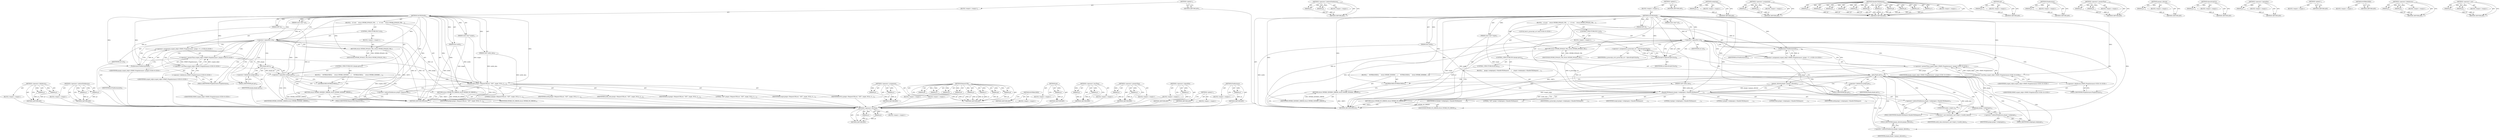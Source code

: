 digraph "FindInstance" {
vulnerable_118 [label=<(METHOD,&lt;operator&gt;.lessThan)>];
vulnerable_119 [label=<(PARAM,p1)>];
vulnerable_120 [label=<(PARAM,p2)>];
vulnerable_121 [label=<(BLOCK,&lt;empty&gt;,&lt;empty&gt;)>];
vulnerable_122 [label=<(METHOD_RETURN,ANY)>];
vulnerable_150 [label=<(METHOD,&lt;operator&gt;.indirectFieldAccess)>];
vulnerable_151 [label=<(PARAM,p1)>];
vulnerable_152 [label=<(PARAM,p2)>];
vulnerable_153 [label=<(BLOCK,&lt;empty&gt;,&lt;empty&gt;)>];
vulnerable_154 [label=<(METHOD_RETURN,ANY)>];
vulnerable_6 [label=<(METHOD,&lt;global&gt;)<SUB>1</SUB>>];
vulnerable_7 [label=<(BLOCK,&lt;empty&gt;,&lt;empty&gt;)<SUB>1</SUB>>];
vulnerable_8 [label=<(METHOD,GetURLNotify)<SUB>1</SUB>>];
vulnerable_9 [label=<(PARAM,NPP id)<SUB>1</SUB>>];
vulnerable_10 [label=<(PARAM,const char* url)<SUB>2</SUB>>];
vulnerable_11 [label=<(PARAM,const char* target)<SUB>3</SUB>>];
vulnerable_12 [label=<(PARAM,bool notify)<SUB>4</SUB>>];
vulnerable_13 [label=<(PARAM,void* notify_data)<SUB>5</SUB>>];
vulnerable_14 [label=<(BLOCK,{
   if (!url)
     return NPERR_INVALID_URL;
 ...,{
   if (!url)
     return NPERR_INVALID_URL;
 ...)<SUB>5</SUB>>];
vulnerable_15 [label=<(CONTROL_STRUCTURE,IF,if (!url))<SUB>6</SUB>>];
vulnerable_16 [label=<(&lt;operator&gt;.logicalNot,!url)<SUB>6</SUB>>];
vulnerable_17 [label=<(IDENTIFIER,url,!url)<SUB>6</SUB>>];
vulnerable_18 [label=<(BLOCK,&lt;empty&gt;,&lt;empty&gt;)<SUB>7</SUB>>];
vulnerable_19 [label=<(RETURN,return NPERR_INVALID_URL;,return NPERR_INVALID_URL;)<SUB>7</SUB>>];
vulnerable_20 [label=<(IDENTIFIER,NPERR_INVALID_URL,return NPERR_INVALID_URL;)<SUB>7</SUB>>];
vulnerable_21 [label="<(LOCAL,bool is_javascript_url: bool)<SUB>9</SUB>>"];
vulnerable_22 [label=<(&lt;operator&gt;.assignment,is_javascript_url = IsJavaScriptUrl(url))<SUB>9</SUB>>];
vulnerable_23 [label=<(IDENTIFIER,is_javascript_url,is_javascript_url = IsJavaScriptUrl(url))<SUB>9</SUB>>];
vulnerable_24 [label=<(IsJavaScriptUrl,IsJavaScriptUrl(url))<SUB>9</SUB>>];
vulnerable_25 [label=<(IDENTIFIER,url,IsJavaScriptUrl(url))<SUB>9</SUB>>];
vulnerable_26 [label="<(&lt;operator&gt;.assignment,scoped_refptr&lt;NPAPI::PluginInstance&gt; plugin = F...)<SUB>10</SUB>>"];
vulnerable_27 [label="<(&lt;operator&gt;.greaterThan,scoped_refptr&lt;NPAPI::PluginInstance&gt; plugin)<SUB>10</SUB>>"];
vulnerable_28 [label="<(&lt;operator&gt;.lessThan,scoped_refptr&lt;NPAPI::PluginInstance)<SUB>10</SUB>>"];
vulnerable_29 [label="<(IDENTIFIER,scoped_refptr,scoped_refptr&lt;NPAPI::PluginInstance)<SUB>10</SUB>>"];
vulnerable_30 [label="<(&lt;operator&gt;.fieldAccess,NPAPI::PluginInstance)<SUB>10</SUB>>"];
vulnerable_31 [label="<(IDENTIFIER,NPAPI,scoped_refptr&lt;NPAPI::PluginInstance)<SUB>10</SUB>>"];
vulnerable_32 [label=<(FIELD_IDENTIFIER,PluginInstance,PluginInstance)<SUB>10</SUB>>];
vulnerable_33 [label="<(IDENTIFIER,plugin,scoped_refptr&lt;NPAPI::PluginInstance&gt; plugin)<SUB>10</SUB>>"];
vulnerable_34 [label=<(FindInstance,FindInstance(id))<SUB>10</SUB>>];
vulnerable_35 [label=<(IDENTIFIER,id,FindInstance(id))<SUB>10</SUB>>];
vulnerable_36 [label=<(CONTROL_STRUCTURE,IF,if (plugin.get()))<SUB>11</SUB>>];
vulnerable_37 [label=<(get,plugin.get())<SUB>11</SUB>>];
vulnerable_38 [label=<(&lt;operator&gt;.fieldAccess,plugin.get)<SUB>11</SUB>>];
vulnerable_39 [label=<(IDENTIFIER,plugin,plugin.get())<SUB>11</SUB>>];
vulnerable_40 [label=<(FIELD_IDENTIFIER,get,get)<SUB>11</SUB>>];
vulnerable_41 [label=<(BLOCK,{
    plugin-&gt;webplugin()-&gt;HandleURLRequest(
  ...,{
    plugin-&gt;webplugin()-&gt;HandleURLRequest(
  ...)<SUB>11</SUB>>];
vulnerable_42 [label=<(HandleURLRequest,plugin-&gt;webplugin()-&gt;HandleURLRequest(
        ...)<SUB>12</SUB>>];
vulnerable_43 [label=<(&lt;operator&gt;.indirectFieldAccess,plugin-&gt;webplugin()-&gt;HandleURLRequest)<SUB>12</SUB>>];
vulnerable_44 [label=<(webplugin,plugin-&gt;webplugin())<SUB>12</SUB>>];
vulnerable_45 [label=<(&lt;operator&gt;.indirectFieldAccess,plugin-&gt;webplugin)<SUB>12</SUB>>];
vulnerable_46 [label=<(IDENTIFIER,plugin,plugin-&gt;webplugin())<SUB>12</SUB>>];
vulnerable_47 [label=<(FIELD_IDENTIFIER,webplugin,webplugin)<SUB>12</SUB>>];
vulnerable_48 [label=<(FIELD_IDENTIFIER,HandleURLRequest,HandleURLRequest)<SUB>12</SUB>>];
vulnerable_49 [label=<(LITERAL,&quot;GET&quot;,plugin-&gt;webplugin()-&gt;HandleURLRequest(
        ...)<SUB>13</SUB>>];
vulnerable_50 [label=<(IDENTIFIER,is_javascript_url,plugin-&gt;webplugin()-&gt;HandleURLRequest(
        ...)<SUB>13</SUB>>];
vulnerable_51 [label=<(IDENTIFIER,target,plugin-&gt;webplugin()-&gt;HandleURLRequest(
        ...)<SUB>13</SUB>>];
vulnerable_52 [label=<(LITERAL,0,plugin-&gt;webplugin()-&gt;HandleURLRequest(
        ...)<SUB>13</SUB>>];
vulnerable_53 [label=<(LITERAL,0,plugin-&gt;webplugin()-&gt;HandleURLRequest(
        ...)<SUB>13</SUB>>];
vulnerable_54 [label=<(LITERAL,false,plugin-&gt;webplugin()-&gt;HandleURLRequest(
        ...)<SUB>13</SUB>>];
vulnerable_55 [label=<(IDENTIFIER,notify,plugin-&gt;webplugin()-&gt;HandleURLRequest(
        ...)<SUB>14</SUB>>];
vulnerable_56 [label=<(IDENTIFIER,url,plugin-&gt;webplugin()-&gt;HandleURLRequest(
        ...)<SUB>14</SUB>>];
vulnerable_57 [label=<(&lt;operator&gt;.cast,reinterpret_cast&lt;intptr_t&gt;(notify_data))<SUB>14</SUB>>];
vulnerable_58 [label=<(UNKNOWN,intptr_t,intptr_t)<SUB>14</SUB>>];
vulnerable_59 [label=<(IDENTIFIER,notify_data,reinterpret_cast&lt;intptr_t&gt;(notify_data))<SUB>14</SUB>>];
vulnerable_60 [label=<(popups_allowed,plugin-&gt;popups_allowed())<SUB>15</SUB>>];
vulnerable_61 [label=<(&lt;operator&gt;.indirectFieldAccess,plugin-&gt;popups_allowed)<SUB>15</SUB>>];
vulnerable_62 [label=<(IDENTIFIER,plugin,plugin-&gt;popups_allowed())<SUB>15</SUB>>];
vulnerable_63 [label=<(FIELD_IDENTIFIER,popups_allowed,popups_allowed)<SUB>15</SUB>>];
vulnerable_64 [label=<(CONTROL_STRUCTURE,ELSE,else)<SUB>16</SUB>>];
vulnerable_65 [label=<(BLOCK,{
     NOTREACHED();
     return NPERR_GENERIC_...,{
     NOTREACHED();
     return NPERR_GENERIC_...)<SUB>16</SUB>>];
vulnerable_66 [label=<(NOTREACHED,NOTREACHED())<SUB>17</SUB>>];
vulnerable_67 [label=<(RETURN,return NPERR_GENERIC_ERROR;,return NPERR_GENERIC_ERROR;)<SUB>18</SUB>>];
vulnerable_68 [label=<(IDENTIFIER,NPERR_GENERIC_ERROR,return NPERR_GENERIC_ERROR;)<SUB>18</SUB>>];
vulnerable_69 [label=<(RETURN,return NPERR_NO_ERROR;,return NPERR_NO_ERROR;)<SUB>20</SUB>>];
vulnerable_70 [label=<(IDENTIFIER,NPERR_NO_ERROR,return NPERR_NO_ERROR;)<SUB>20</SUB>>];
vulnerable_71 [label=<(METHOD_RETURN,NPError)<SUB>1</SUB>>];
vulnerable_73 [label=<(METHOD_RETURN,ANY)<SUB>1</SUB>>];
vulnerable_155 [label=<(METHOD,webplugin)>];
vulnerable_156 [label=<(PARAM,p1)>];
vulnerable_157 [label=<(BLOCK,&lt;empty&gt;,&lt;empty&gt;)>];
vulnerable_158 [label=<(METHOD_RETURN,ANY)>];
vulnerable_104 [label=<(METHOD,&lt;operator&gt;.assignment)>];
vulnerable_105 [label=<(PARAM,p1)>];
vulnerable_106 [label=<(PARAM,p2)>];
vulnerable_107 [label=<(BLOCK,&lt;empty&gt;,&lt;empty&gt;)>];
vulnerable_108 [label=<(METHOD_RETURN,ANY)>];
vulnerable_136 [label=<(METHOD,HandleURLRequest)>];
vulnerable_137 [label=<(PARAM,p1)>];
vulnerable_138 [label=<(PARAM,p2)>];
vulnerable_139 [label=<(PARAM,p3)>];
vulnerable_140 [label=<(PARAM,p4)>];
vulnerable_141 [label=<(PARAM,p5)>];
vulnerable_142 [label=<(PARAM,p6)>];
vulnerable_143 [label=<(PARAM,p7)>];
vulnerable_144 [label=<(PARAM,p8)>];
vulnerable_145 [label=<(PARAM,p9)>];
vulnerable_146 [label=<(PARAM,p10)>];
vulnerable_147 [label=<(PARAM,p11)>];
vulnerable_148 [label=<(BLOCK,&lt;empty&gt;,&lt;empty&gt;)>];
vulnerable_149 [label=<(METHOD_RETURN,ANY)>];
vulnerable_132 [label=<(METHOD,get)>];
vulnerable_133 [label=<(PARAM,p1)>];
vulnerable_134 [label=<(BLOCK,&lt;empty&gt;,&lt;empty&gt;)>];
vulnerable_135 [label=<(METHOD_RETURN,ANY)>];
vulnerable_128 [label=<(METHOD,FindInstance)>];
vulnerable_129 [label=<(PARAM,p1)>];
vulnerable_130 [label=<(BLOCK,&lt;empty&gt;,&lt;empty&gt;)>];
vulnerable_131 [label=<(METHOD_RETURN,ANY)>];
vulnerable_113 [label=<(METHOD,&lt;operator&gt;.greaterThan)>];
vulnerable_114 [label=<(PARAM,p1)>];
vulnerable_115 [label=<(PARAM,p2)>];
vulnerable_116 [label=<(BLOCK,&lt;empty&gt;,&lt;empty&gt;)>];
vulnerable_117 [label=<(METHOD_RETURN,ANY)>];
vulnerable_164 [label=<(METHOD,popups_allowed)>];
vulnerable_165 [label=<(PARAM,p1)>];
vulnerable_166 [label=<(BLOCK,&lt;empty&gt;,&lt;empty&gt;)>];
vulnerable_167 [label=<(METHOD_RETURN,ANY)>];
vulnerable_109 [label=<(METHOD,IsJavaScriptUrl)>];
vulnerable_110 [label=<(PARAM,p1)>];
vulnerable_111 [label=<(BLOCK,&lt;empty&gt;,&lt;empty&gt;)>];
vulnerable_112 [label=<(METHOD_RETURN,ANY)>];
vulnerable_100 [label=<(METHOD,&lt;operator&gt;.logicalNot)>];
vulnerable_101 [label=<(PARAM,p1)>];
vulnerable_102 [label=<(BLOCK,&lt;empty&gt;,&lt;empty&gt;)>];
vulnerable_103 [label=<(METHOD_RETURN,ANY)>];
vulnerable_94 [label=<(METHOD,&lt;global&gt;)<SUB>1</SUB>>];
vulnerable_95 [label=<(BLOCK,&lt;empty&gt;,&lt;empty&gt;)>];
vulnerable_96 [label=<(METHOD_RETURN,ANY)>];
vulnerable_168 [label=<(METHOD,NOTREACHED)>];
vulnerable_169 [label=<(BLOCK,&lt;empty&gt;,&lt;empty&gt;)>];
vulnerable_170 [label=<(METHOD_RETURN,ANY)>];
vulnerable_123 [label=<(METHOD,&lt;operator&gt;.fieldAccess)>];
vulnerable_124 [label=<(PARAM,p1)>];
vulnerable_125 [label=<(PARAM,p2)>];
vulnerable_126 [label=<(BLOCK,&lt;empty&gt;,&lt;empty&gt;)>];
vulnerable_127 [label=<(METHOD_RETURN,ANY)>];
vulnerable_159 [label=<(METHOD,&lt;operator&gt;.cast)>];
vulnerable_160 [label=<(PARAM,p1)>];
vulnerable_161 [label=<(PARAM,p2)>];
vulnerable_162 [label=<(BLOCK,&lt;empty&gt;,&lt;empty&gt;)>];
vulnerable_163 [label=<(METHOD_RETURN,ANY)>];
fixed_102 [label=<(METHOD,&lt;operator&gt;.fieldAccess)>];
fixed_103 [label=<(PARAM,p1)>];
fixed_104 [label=<(PARAM,p2)>];
fixed_105 [label=<(BLOCK,&lt;empty&gt;,&lt;empty&gt;)>];
fixed_106 [label=<(METHOD_RETURN,ANY)>];
fixed_129 [label=<(METHOD,&lt;operator&gt;.indirectFieldAccess)>];
fixed_130 [label=<(PARAM,p1)>];
fixed_131 [label=<(PARAM,p2)>];
fixed_132 [label=<(BLOCK,&lt;empty&gt;,&lt;empty&gt;)>];
fixed_133 [label=<(METHOD_RETURN,ANY)>];
fixed_6 [label=<(METHOD,&lt;global&gt;)<SUB>1</SUB>>];
fixed_7 [label=<(BLOCK,&lt;empty&gt;,&lt;empty&gt;)<SUB>1</SUB>>];
fixed_8 [label=<(METHOD,GetURLNotify)<SUB>1</SUB>>];
fixed_9 [label=<(PARAM,NPP id)<SUB>1</SUB>>];
fixed_10 [label=<(PARAM,const char* url)<SUB>2</SUB>>];
fixed_11 [label=<(PARAM,const char* target)<SUB>3</SUB>>];
fixed_12 [label=<(PARAM,bool notify)<SUB>4</SUB>>];
fixed_13 [label=<(PARAM,void* notify_data)<SUB>5</SUB>>];
fixed_14 [label=<(BLOCK,{
   if (!url)
     return NPERR_INVALID_URL;
 ...,{
   if (!url)
     return NPERR_INVALID_URL;
 ...)<SUB>5</SUB>>];
fixed_15 [label=<(CONTROL_STRUCTURE,IF,if (!url))<SUB>6</SUB>>];
fixed_16 [label=<(&lt;operator&gt;.logicalNot,!url)<SUB>6</SUB>>];
fixed_17 [label=<(IDENTIFIER,url,!url)<SUB>6</SUB>>];
fixed_18 [label=<(BLOCK,&lt;empty&gt;,&lt;empty&gt;)<SUB>7</SUB>>];
fixed_19 [label=<(RETURN,return NPERR_INVALID_URL;,return NPERR_INVALID_URL;)<SUB>7</SUB>>];
fixed_20 [label=<(IDENTIFIER,NPERR_INVALID_URL,return NPERR_INVALID_URL;)<SUB>7</SUB>>];
fixed_21 [label="<(&lt;operator&gt;.assignment,scoped_refptr&lt;NPAPI::PluginInstance&gt; plugin = F...)<SUB>9</SUB>>"];
fixed_22 [label="<(&lt;operator&gt;.greaterThan,scoped_refptr&lt;NPAPI::PluginInstance&gt; plugin)<SUB>9</SUB>>"];
fixed_23 [label="<(&lt;operator&gt;.lessThan,scoped_refptr&lt;NPAPI::PluginInstance)<SUB>9</SUB>>"];
fixed_24 [label="<(IDENTIFIER,scoped_refptr,scoped_refptr&lt;NPAPI::PluginInstance)<SUB>9</SUB>>"];
fixed_25 [label="<(&lt;operator&gt;.fieldAccess,NPAPI::PluginInstance)<SUB>9</SUB>>"];
fixed_26 [label="<(IDENTIFIER,NPAPI,scoped_refptr&lt;NPAPI::PluginInstance)<SUB>9</SUB>>"];
fixed_27 [label=<(FIELD_IDENTIFIER,PluginInstance,PluginInstance)<SUB>9</SUB>>];
fixed_28 [label="<(IDENTIFIER,plugin,scoped_refptr&lt;NPAPI::PluginInstance&gt; plugin)<SUB>9</SUB>>"];
fixed_29 [label=<(FindInstance,FindInstance(id))<SUB>9</SUB>>];
fixed_30 [label=<(IDENTIFIER,id,FindInstance(id))<SUB>9</SUB>>];
fixed_31 [label=<(CONTROL_STRUCTURE,IF,if (!plugin.get()))<SUB>10</SUB>>];
fixed_32 [label=<(&lt;operator&gt;.logicalNot,!plugin.get())<SUB>10</SUB>>];
fixed_33 [label=<(get,plugin.get())<SUB>10</SUB>>];
fixed_34 [label=<(&lt;operator&gt;.fieldAccess,plugin.get)<SUB>10</SUB>>];
fixed_35 [label=<(IDENTIFIER,plugin,plugin.get())<SUB>10</SUB>>];
fixed_36 [label=<(FIELD_IDENTIFIER,get,get)<SUB>10</SUB>>];
fixed_37 [label=<(BLOCK,{
     NOTREACHED();
     return NPERR_GENERIC_...,{
     NOTREACHED();
     return NPERR_GENERIC_...)<SUB>10</SUB>>];
fixed_38 [label=<(NOTREACHED,NOTREACHED())<SUB>11</SUB>>];
fixed_39 [label=<(RETURN,return NPERR_GENERIC_ERROR;,return NPERR_GENERIC_ERROR;)<SUB>12</SUB>>];
fixed_40 [label=<(IDENTIFIER,NPERR_GENERIC_ERROR,return NPERR_GENERIC_ERROR;)<SUB>12</SUB>>];
fixed_41 [label=<(RequestURL,plugin-&gt;RequestURL(url, &quot;GET&quot;, target, NULL, 0,...)<SUB>15</SUB>>];
fixed_42 [label=<(&lt;operator&gt;.indirectFieldAccess,plugin-&gt;RequestURL)<SUB>15</SUB>>];
fixed_43 [label=<(IDENTIFIER,plugin,plugin-&gt;RequestURL(url, &quot;GET&quot;, target, NULL, 0,...)<SUB>15</SUB>>];
fixed_44 [label=<(FIELD_IDENTIFIER,RequestURL,RequestURL)<SUB>15</SUB>>];
fixed_45 [label=<(IDENTIFIER,url,plugin-&gt;RequestURL(url, &quot;GET&quot;, target, NULL, 0,...)<SUB>15</SUB>>];
fixed_46 [label=<(LITERAL,&quot;GET&quot;,plugin-&gt;RequestURL(url, &quot;GET&quot;, target, NULL, 0,...)<SUB>15</SUB>>];
fixed_47 [label=<(IDENTIFIER,target,plugin-&gt;RequestURL(url, &quot;GET&quot;, target, NULL, 0,...)<SUB>15</SUB>>];
fixed_48 [label=<(IDENTIFIER,NULL,plugin-&gt;RequestURL(url, &quot;GET&quot;, target, NULL, 0,...)<SUB>15</SUB>>];
fixed_49 [label=<(LITERAL,0,plugin-&gt;RequestURL(url, &quot;GET&quot;, target, NULL, 0,...)<SUB>15</SUB>>];
fixed_50 [label=<(IDENTIFIER,notify,plugin-&gt;RequestURL(url, &quot;GET&quot;, target, NULL, 0,...)<SUB>15</SUB>>];
fixed_51 [label=<(IDENTIFIER,notify_data,plugin-&gt;RequestURL(url, &quot;GET&quot;, target, NULL, 0,...)<SUB>15</SUB>>];
fixed_52 [label=<(RETURN,return NPERR_NO_ERROR;,return NPERR_NO_ERROR;)<SUB>16</SUB>>];
fixed_53 [label=<(IDENTIFIER,NPERR_NO_ERROR,return NPERR_NO_ERROR;)<SUB>16</SUB>>];
fixed_54 [label=<(METHOD_RETURN,NPError)<SUB>1</SUB>>];
fixed_56 [label=<(METHOD_RETURN,ANY)<SUB>1</SUB>>];
fixed_87 [label=<(METHOD,&lt;operator&gt;.assignment)>];
fixed_88 [label=<(PARAM,p1)>];
fixed_89 [label=<(PARAM,p2)>];
fixed_90 [label=<(BLOCK,&lt;empty&gt;,&lt;empty&gt;)>];
fixed_91 [label=<(METHOD_RETURN,ANY)>];
fixed_118 [label=<(METHOD,RequestURL)>];
fixed_119 [label=<(PARAM,p1)>];
fixed_120 [label=<(PARAM,p2)>];
fixed_121 [label=<(PARAM,p3)>];
fixed_122 [label=<(PARAM,p4)>];
fixed_123 [label=<(PARAM,p5)>];
fixed_124 [label=<(PARAM,p6)>];
fixed_125 [label=<(PARAM,p7)>];
fixed_126 [label=<(PARAM,p8)>];
fixed_127 [label=<(BLOCK,&lt;empty&gt;,&lt;empty&gt;)>];
fixed_128 [label=<(METHOD_RETURN,ANY)>];
fixed_115 [label=<(METHOD,NOTREACHED)>];
fixed_116 [label=<(BLOCK,&lt;empty&gt;,&lt;empty&gt;)>];
fixed_117 [label=<(METHOD_RETURN,ANY)>];
fixed_111 [label=<(METHOD,get)>];
fixed_112 [label=<(PARAM,p1)>];
fixed_113 [label=<(BLOCK,&lt;empty&gt;,&lt;empty&gt;)>];
fixed_114 [label=<(METHOD_RETURN,ANY)>];
fixed_97 [label=<(METHOD,&lt;operator&gt;.lessThan)>];
fixed_98 [label=<(PARAM,p1)>];
fixed_99 [label=<(PARAM,p2)>];
fixed_100 [label=<(BLOCK,&lt;empty&gt;,&lt;empty&gt;)>];
fixed_101 [label=<(METHOD_RETURN,ANY)>];
fixed_92 [label=<(METHOD,&lt;operator&gt;.greaterThan)>];
fixed_93 [label=<(PARAM,p1)>];
fixed_94 [label=<(PARAM,p2)>];
fixed_95 [label=<(BLOCK,&lt;empty&gt;,&lt;empty&gt;)>];
fixed_96 [label=<(METHOD_RETURN,ANY)>];
fixed_83 [label=<(METHOD,&lt;operator&gt;.logicalNot)>];
fixed_84 [label=<(PARAM,p1)>];
fixed_85 [label=<(BLOCK,&lt;empty&gt;,&lt;empty&gt;)>];
fixed_86 [label=<(METHOD_RETURN,ANY)>];
fixed_77 [label=<(METHOD,&lt;global&gt;)<SUB>1</SUB>>];
fixed_78 [label=<(BLOCK,&lt;empty&gt;,&lt;empty&gt;)>];
fixed_79 [label=<(METHOD_RETURN,ANY)>];
fixed_107 [label=<(METHOD,FindInstance)>];
fixed_108 [label=<(PARAM,p1)>];
fixed_109 [label=<(BLOCK,&lt;empty&gt;,&lt;empty&gt;)>];
fixed_110 [label=<(METHOD_RETURN,ANY)>];
vulnerable_118 -> vulnerable_119  [key=0, label="AST: "];
vulnerable_118 -> vulnerable_119  [key=1, label="DDG: "];
vulnerable_118 -> vulnerable_121  [key=0, label="AST: "];
vulnerable_118 -> vulnerable_120  [key=0, label="AST: "];
vulnerable_118 -> vulnerable_120  [key=1, label="DDG: "];
vulnerable_118 -> vulnerable_122  [key=0, label="AST: "];
vulnerable_118 -> vulnerable_122  [key=1, label="CFG: "];
vulnerable_119 -> vulnerable_122  [key=0, label="DDG: p1"];
vulnerable_120 -> vulnerable_122  [key=0, label="DDG: p2"];
vulnerable_150 -> vulnerable_151  [key=0, label="AST: "];
vulnerable_150 -> vulnerable_151  [key=1, label="DDG: "];
vulnerable_150 -> vulnerable_153  [key=0, label="AST: "];
vulnerable_150 -> vulnerable_152  [key=0, label="AST: "];
vulnerable_150 -> vulnerable_152  [key=1, label="DDG: "];
vulnerable_150 -> vulnerable_154  [key=0, label="AST: "];
vulnerable_150 -> vulnerable_154  [key=1, label="CFG: "];
vulnerable_151 -> vulnerable_154  [key=0, label="DDG: p1"];
vulnerable_152 -> vulnerable_154  [key=0, label="DDG: p2"];
vulnerable_6 -> vulnerable_7  [key=0, label="AST: "];
vulnerable_6 -> vulnerable_73  [key=0, label="AST: "];
vulnerable_6 -> vulnerable_73  [key=1, label="CFG: "];
vulnerable_7 -> vulnerable_8  [key=0, label="AST: "];
vulnerable_8 -> vulnerable_9  [key=0, label="AST: "];
vulnerable_8 -> vulnerable_9  [key=1, label="DDG: "];
vulnerable_8 -> vulnerable_10  [key=0, label="AST: "];
vulnerable_8 -> vulnerable_10  [key=1, label="DDG: "];
vulnerable_8 -> vulnerable_11  [key=0, label="AST: "];
vulnerable_8 -> vulnerable_11  [key=1, label="DDG: "];
vulnerable_8 -> vulnerable_12  [key=0, label="AST: "];
vulnerable_8 -> vulnerable_12  [key=1, label="DDG: "];
vulnerable_8 -> vulnerable_13  [key=0, label="AST: "];
vulnerable_8 -> vulnerable_13  [key=1, label="DDG: "];
vulnerable_8 -> vulnerable_14  [key=0, label="AST: "];
vulnerable_8 -> vulnerable_71  [key=0, label="AST: "];
vulnerable_8 -> vulnerable_16  [key=0, label="CFG: "];
vulnerable_8 -> vulnerable_16  [key=1, label="DDG: "];
vulnerable_8 -> vulnerable_69  [key=0, label="DDG: "];
vulnerable_8 -> vulnerable_70  [key=0, label="DDG: "];
vulnerable_8 -> vulnerable_19  [key=0, label="DDG: "];
vulnerable_8 -> vulnerable_24  [key=0, label="DDG: "];
vulnerable_8 -> vulnerable_27  [key=0, label="DDG: "];
vulnerable_8 -> vulnerable_34  [key=0, label="DDG: "];
vulnerable_8 -> vulnerable_20  [key=0, label="DDG: "];
vulnerable_8 -> vulnerable_28  [key=0, label="DDG: "];
vulnerable_8 -> vulnerable_42  [key=0, label="DDG: "];
vulnerable_8 -> vulnerable_66  [key=0, label="DDG: "];
vulnerable_8 -> vulnerable_67  [key=0, label="DDG: "];
vulnerable_8 -> vulnerable_57  [key=0, label="DDG: "];
vulnerable_8 -> vulnerable_68  [key=0, label="DDG: "];
vulnerable_9 -> vulnerable_71  [key=0, label="DDG: id"];
vulnerable_9 -> vulnerable_34  [key=0, label="DDG: id"];
vulnerable_10 -> vulnerable_16  [key=0, label="DDG: url"];
vulnerable_11 -> vulnerable_71  [key=0, label="DDG: target"];
vulnerable_11 -> vulnerable_42  [key=0, label="DDG: target"];
vulnerable_12 -> vulnerable_71  [key=0, label="DDG: notify"];
vulnerable_12 -> vulnerable_42  [key=0, label="DDG: notify"];
vulnerable_13 -> vulnerable_71  [key=0, label="DDG: notify_data"];
vulnerable_13 -> vulnerable_42  [key=0, label="DDG: notify_data"];
vulnerable_13 -> vulnerable_57  [key=0, label="DDG: notify_data"];
vulnerable_14 -> vulnerable_15  [key=0, label="AST: "];
vulnerable_14 -> vulnerable_21  [key=0, label="AST: "];
vulnerable_14 -> vulnerable_22  [key=0, label="AST: "];
vulnerable_14 -> vulnerable_26  [key=0, label="AST: "];
vulnerable_14 -> vulnerable_36  [key=0, label="AST: "];
vulnerable_14 -> vulnerable_69  [key=0, label="AST: "];
vulnerable_15 -> vulnerable_16  [key=0, label="AST: "];
vulnerable_15 -> vulnerable_18  [key=0, label="AST: "];
vulnerable_16 -> vulnerable_17  [key=0, label="AST: "];
vulnerable_16 -> vulnerable_19  [key=0, label="CFG: "];
vulnerable_16 -> vulnerable_19  [key=1, label="CDG: "];
vulnerable_16 -> vulnerable_24  [key=0, label="CFG: "];
vulnerable_16 -> vulnerable_24  [key=1, label="DDG: url"];
vulnerable_16 -> vulnerable_24  [key=2, label="CDG: "];
vulnerable_16 -> vulnerable_71  [key=0, label="DDG: url"];
vulnerable_16 -> vulnerable_71  [key=1, label="DDG: !url"];
vulnerable_16 -> vulnerable_30  [key=0, label="CDG: "];
vulnerable_16 -> vulnerable_34  [key=0, label="CDG: "];
vulnerable_16 -> vulnerable_32  [key=0, label="CDG: "];
vulnerable_16 -> vulnerable_26  [key=0, label="CDG: "];
vulnerable_16 -> vulnerable_28  [key=0, label="CDG: "];
vulnerable_16 -> vulnerable_37  [key=0, label="CDG: "];
vulnerable_16 -> vulnerable_38  [key=0, label="CDG: "];
vulnerable_16 -> vulnerable_22  [key=0, label="CDG: "];
vulnerable_16 -> vulnerable_27  [key=0, label="CDG: "];
vulnerable_16 -> vulnerable_40  [key=0, label="CDG: "];
vulnerable_18 -> vulnerable_19  [key=0, label="AST: "];
vulnerable_19 -> vulnerable_20  [key=0, label="AST: "];
vulnerable_19 -> vulnerable_71  [key=0, label="CFG: "];
vulnerable_19 -> vulnerable_71  [key=1, label="DDG: &lt;RET&gt;"];
vulnerable_20 -> vulnerable_19  [key=0, label="DDG: NPERR_INVALID_URL"];
vulnerable_22 -> vulnerable_23  [key=0, label="AST: "];
vulnerable_22 -> vulnerable_24  [key=0, label="AST: "];
vulnerable_22 -> vulnerable_32  [key=0, label="CFG: "];
vulnerable_22 -> vulnerable_42  [key=0, label="DDG: is_javascript_url"];
vulnerable_24 -> vulnerable_25  [key=0, label="AST: "];
vulnerable_24 -> vulnerable_22  [key=0, label="CFG: "];
vulnerable_24 -> vulnerable_22  [key=1, label="DDG: url"];
vulnerable_24 -> vulnerable_42  [key=0, label="DDG: url"];
vulnerable_26 -> vulnerable_27  [key=0, label="AST: "];
vulnerable_26 -> vulnerable_34  [key=0, label="AST: "];
vulnerable_26 -> vulnerable_40  [key=0, label="CFG: "];
vulnerable_27 -> vulnerable_28  [key=0, label="AST: "];
vulnerable_27 -> vulnerable_33  [key=0, label="AST: "];
vulnerable_27 -> vulnerable_34  [key=0, label="CFG: "];
vulnerable_27 -> vulnerable_37  [key=0, label="DDG: plugin"];
vulnerable_27 -> vulnerable_60  [key=0, label="DDG: plugin"];
vulnerable_27 -> vulnerable_44  [key=0, label="DDG: plugin"];
vulnerable_28 -> vulnerable_29  [key=0, label="AST: "];
vulnerable_28 -> vulnerable_30  [key=0, label="AST: "];
vulnerable_28 -> vulnerable_27  [key=0, label="CFG: "];
vulnerable_28 -> vulnerable_27  [key=1, label="DDG: scoped_refptr"];
vulnerable_28 -> vulnerable_27  [key=2, label="DDG: NPAPI::PluginInstance"];
vulnerable_28 -> vulnerable_71  [key=0, label="DDG: scoped_refptr"];
vulnerable_30 -> vulnerable_31  [key=0, label="AST: "];
vulnerable_30 -> vulnerable_32  [key=0, label="AST: "];
vulnerable_30 -> vulnerable_28  [key=0, label="CFG: "];
vulnerable_32 -> vulnerable_30  [key=0, label="CFG: "];
vulnerable_34 -> vulnerable_35  [key=0, label="AST: "];
vulnerable_34 -> vulnerable_26  [key=0, label="CFG: "];
vulnerable_34 -> vulnerable_26  [key=1, label="DDG: id"];
vulnerable_36 -> vulnerable_37  [key=0, label="AST: "];
vulnerable_36 -> vulnerable_41  [key=0, label="AST: "];
vulnerable_36 -> vulnerable_64  [key=0, label="AST: "];
vulnerable_37 -> vulnerable_38  [key=0, label="AST: "];
vulnerable_37 -> vulnerable_66  [key=0, label="CFG: "];
vulnerable_37 -> vulnerable_66  [key=1, label="CDG: "];
vulnerable_37 -> vulnerable_47  [key=0, label="CFG: "];
vulnerable_37 -> vulnerable_47  [key=1, label="CDG: "];
vulnerable_37 -> vulnerable_48  [key=0, label="CDG: "];
vulnerable_37 -> vulnerable_58  [key=0, label="CDG: "];
vulnerable_37 -> vulnerable_60  [key=0, label="CDG: "];
vulnerable_37 -> vulnerable_61  [key=0, label="CDG: "];
vulnerable_37 -> vulnerable_42  [key=0, label="CDG: "];
vulnerable_37 -> vulnerable_57  [key=0, label="CDG: "];
vulnerable_37 -> vulnerable_69  [key=0, label="CDG: "];
vulnerable_37 -> vulnerable_67  [key=0, label="CDG: "];
vulnerable_37 -> vulnerable_45  [key=0, label="CDG: "];
vulnerable_37 -> vulnerable_63  [key=0, label="CDG: "];
vulnerable_37 -> vulnerable_44  [key=0, label="CDG: "];
vulnerable_37 -> vulnerable_43  [key=0, label="CDG: "];
vulnerable_38 -> vulnerable_39  [key=0, label="AST: "];
vulnerable_38 -> vulnerable_40  [key=0, label="AST: "];
vulnerable_38 -> vulnerable_37  [key=0, label="CFG: "];
vulnerable_40 -> vulnerable_38  [key=0, label="CFG: "];
vulnerable_41 -> vulnerable_42  [key=0, label="AST: "];
vulnerable_42 -> vulnerable_43  [key=0, label="AST: "];
vulnerable_42 -> vulnerable_49  [key=0, label="AST: "];
vulnerable_42 -> vulnerable_50  [key=0, label="AST: "];
vulnerable_42 -> vulnerable_51  [key=0, label="AST: "];
vulnerable_42 -> vulnerable_52  [key=0, label="AST: "];
vulnerable_42 -> vulnerable_53  [key=0, label="AST: "];
vulnerable_42 -> vulnerable_54  [key=0, label="AST: "];
vulnerable_42 -> vulnerable_55  [key=0, label="AST: "];
vulnerable_42 -> vulnerable_56  [key=0, label="AST: "];
vulnerable_42 -> vulnerable_57  [key=0, label="AST: "];
vulnerable_42 -> vulnerable_60  [key=0, label="AST: "];
vulnerable_42 -> vulnerable_69  [key=0, label="CFG: "];
vulnerable_43 -> vulnerable_44  [key=0, label="AST: "];
vulnerable_43 -> vulnerable_48  [key=0, label="AST: "];
vulnerable_43 -> vulnerable_58  [key=0, label="CFG: "];
vulnerable_44 -> vulnerable_45  [key=0, label="AST: "];
vulnerable_44 -> vulnerable_48  [key=0, label="CFG: "];
vulnerable_45 -> vulnerable_46  [key=0, label="AST: "];
vulnerable_45 -> vulnerable_47  [key=0, label="AST: "];
vulnerable_45 -> vulnerable_44  [key=0, label="CFG: "];
vulnerable_47 -> vulnerable_45  [key=0, label="CFG: "];
vulnerable_48 -> vulnerable_43  [key=0, label="CFG: "];
vulnerable_57 -> vulnerable_58  [key=0, label="AST: "];
vulnerable_57 -> vulnerable_59  [key=0, label="AST: "];
vulnerable_57 -> vulnerable_63  [key=0, label="CFG: "];
vulnerable_58 -> vulnerable_57  [key=0, label="CFG: "];
vulnerable_60 -> vulnerable_61  [key=0, label="AST: "];
vulnerable_60 -> vulnerable_42  [key=0, label="CFG: "];
vulnerable_60 -> vulnerable_42  [key=1, label="DDG: plugin-&gt;popups_allowed"];
vulnerable_61 -> vulnerable_62  [key=0, label="AST: "];
vulnerable_61 -> vulnerable_63  [key=0, label="AST: "];
vulnerable_61 -> vulnerable_60  [key=0, label="CFG: "];
vulnerable_63 -> vulnerable_61  [key=0, label="CFG: "];
vulnerable_64 -> vulnerable_65  [key=0, label="AST: "];
vulnerable_65 -> vulnerable_66  [key=0, label="AST: "];
vulnerable_65 -> vulnerable_67  [key=0, label="AST: "];
vulnerable_66 -> vulnerable_67  [key=0, label="CFG: "];
vulnerable_67 -> vulnerable_68  [key=0, label="AST: "];
vulnerable_67 -> vulnerable_71  [key=0, label="CFG: "];
vulnerable_67 -> vulnerable_71  [key=1, label="DDG: &lt;RET&gt;"];
vulnerable_68 -> vulnerable_67  [key=0, label="DDG: NPERR_GENERIC_ERROR"];
vulnerable_69 -> vulnerable_70  [key=0, label="AST: "];
vulnerable_69 -> vulnerable_71  [key=0, label="CFG: "];
vulnerable_69 -> vulnerable_71  [key=1, label="DDG: &lt;RET&gt;"];
vulnerable_70 -> vulnerable_69  [key=0, label="DDG: NPERR_NO_ERROR"];
vulnerable_155 -> vulnerable_156  [key=0, label="AST: "];
vulnerable_155 -> vulnerable_156  [key=1, label="DDG: "];
vulnerable_155 -> vulnerable_157  [key=0, label="AST: "];
vulnerable_155 -> vulnerable_158  [key=0, label="AST: "];
vulnerable_155 -> vulnerable_158  [key=1, label="CFG: "];
vulnerable_156 -> vulnerable_158  [key=0, label="DDG: p1"];
vulnerable_104 -> vulnerable_105  [key=0, label="AST: "];
vulnerable_104 -> vulnerable_105  [key=1, label="DDG: "];
vulnerable_104 -> vulnerable_107  [key=0, label="AST: "];
vulnerable_104 -> vulnerable_106  [key=0, label="AST: "];
vulnerable_104 -> vulnerable_106  [key=1, label="DDG: "];
vulnerable_104 -> vulnerable_108  [key=0, label="AST: "];
vulnerable_104 -> vulnerable_108  [key=1, label="CFG: "];
vulnerable_105 -> vulnerable_108  [key=0, label="DDG: p1"];
vulnerable_106 -> vulnerable_108  [key=0, label="DDG: p2"];
vulnerable_136 -> vulnerable_137  [key=0, label="AST: "];
vulnerable_136 -> vulnerable_137  [key=1, label="DDG: "];
vulnerable_136 -> vulnerable_148  [key=0, label="AST: "];
vulnerable_136 -> vulnerable_138  [key=0, label="AST: "];
vulnerable_136 -> vulnerable_138  [key=1, label="DDG: "];
vulnerable_136 -> vulnerable_149  [key=0, label="AST: "];
vulnerable_136 -> vulnerable_149  [key=1, label="CFG: "];
vulnerable_136 -> vulnerable_139  [key=0, label="AST: "];
vulnerable_136 -> vulnerable_139  [key=1, label="DDG: "];
vulnerable_136 -> vulnerable_140  [key=0, label="AST: "];
vulnerable_136 -> vulnerable_140  [key=1, label="DDG: "];
vulnerable_136 -> vulnerable_141  [key=0, label="AST: "];
vulnerable_136 -> vulnerable_141  [key=1, label="DDG: "];
vulnerable_136 -> vulnerable_142  [key=0, label="AST: "];
vulnerable_136 -> vulnerable_142  [key=1, label="DDG: "];
vulnerable_136 -> vulnerable_143  [key=0, label="AST: "];
vulnerable_136 -> vulnerable_143  [key=1, label="DDG: "];
vulnerable_136 -> vulnerable_144  [key=0, label="AST: "];
vulnerable_136 -> vulnerable_144  [key=1, label="DDG: "];
vulnerable_136 -> vulnerable_145  [key=0, label="AST: "];
vulnerable_136 -> vulnerable_145  [key=1, label="DDG: "];
vulnerable_136 -> vulnerable_146  [key=0, label="AST: "];
vulnerable_136 -> vulnerable_146  [key=1, label="DDG: "];
vulnerable_136 -> vulnerable_147  [key=0, label="AST: "];
vulnerable_136 -> vulnerable_147  [key=1, label="DDG: "];
vulnerable_137 -> vulnerable_149  [key=0, label="DDG: p1"];
vulnerable_138 -> vulnerable_149  [key=0, label="DDG: p2"];
vulnerable_139 -> vulnerable_149  [key=0, label="DDG: p3"];
vulnerable_140 -> vulnerable_149  [key=0, label="DDG: p4"];
vulnerable_141 -> vulnerable_149  [key=0, label="DDG: p5"];
vulnerable_142 -> vulnerable_149  [key=0, label="DDG: p6"];
vulnerable_143 -> vulnerable_149  [key=0, label="DDG: p7"];
vulnerable_144 -> vulnerable_149  [key=0, label="DDG: p8"];
vulnerable_145 -> vulnerable_149  [key=0, label="DDG: p9"];
vulnerable_146 -> vulnerable_149  [key=0, label="DDG: p10"];
vulnerable_147 -> vulnerable_149  [key=0, label="DDG: p11"];
vulnerable_132 -> vulnerable_133  [key=0, label="AST: "];
vulnerable_132 -> vulnerable_133  [key=1, label="DDG: "];
vulnerable_132 -> vulnerable_134  [key=0, label="AST: "];
vulnerable_132 -> vulnerable_135  [key=0, label="AST: "];
vulnerable_132 -> vulnerable_135  [key=1, label="CFG: "];
vulnerable_133 -> vulnerable_135  [key=0, label="DDG: p1"];
vulnerable_128 -> vulnerable_129  [key=0, label="AST: "];
vulnerable_128 -> vulnerable_129  [key=1, label="DDG: "];
vulnerable_128 -> vulnerable_130  [key=0, label="AST: "];
vulnerable_128 -> vulnerable_131  [key=0, label="AST: "];
vulnerable_128 -> vulnerable_131  [key=1, label="CFG: "];
vulnerable_129 -> vulnerable_131  [key=0, label="DDG: p1"];
vulnerable_113 -> vulnerable_114  [key=0, label="AST: "];
vulnerable_113 -> vulnerable_114  [key=1, label="DDG: "];
vulnerable_113 -> vulnerable_116  [key=0, label="AST: "];
vulnerable_113 -> vulnerable_115  [key=0, label="AST: "];
vulnerable_113 -> vulnerable_115  [key=1, label="DDG: "];
vulnerable_113 -> vulnerable_117  [key=0, label="AST: "];
vulnerable_113 -> vulnerable_117  [key=1, label="CFG: "];
vulnerable_114 -> vulnerable_117  [key=0, label="DDG: p1"];
vulnerable_115 -> vulnerable_117  [key=0, label="DDG: p2"];
vulnerable_164 -> vulnerable_165  [key=0, label="AST: "];
vulnerable_164 -> vulnerable_165  [key=1, label="DDG: "];
vulnerable_164 -> vulnerable_166  [key=0, label="AST: "];
vulnerable_164 -> vulnerable_167  [key=0, label="AST: "];
vulnerable_164 -> vulnerable_167  [key=1, label="CFG: "];
vulnerable_165 -> vulnerable_167  [key=0, label="DDG: p1"];
vulnerable_109 -> vulnerable_110  [key=0, label="AST: "];
vulnerable_109 -> vulnerable_110  [key=1, label="DDG: "];
vulnerable_109 -> vulnerable_111  [key=0, label="AST: "];
vulnerable_109 -> vulnerable_112  [key=0, label="AST: "];
vulnerable_109 -> vulnerable_112  [key=1, label="CFG: "];
vulnerable_110 -> vulnerable_112  [key=0, label="DDG: p1"];
vulnerable_100 -> vulnerable_101  [key=0, label="AST: "];
vulnerable_100 -> vulnerable_101  [key=1, label="DDG: "];
vulnerable_100 -> vulnerable_102  [key=0, label="AST: "];
vulnerable_100 -> vulnerable_103  [key=0, label="AST: "];
vulnerable_100 -> vulnerable_103  [key=1, label="CFG: "];
vulnerable_101 -> vulnerable_103  [key=0, label="DDG: p1"];
vulnerable_94 -> vulnerable_95  [key=0, label="AST: "];
vulnerable_94 -> vulnerable_96  [key=0, label="AST: "];
vulnerable_94 -> vulnerable_96  [key=1, label="CFG: "];
vulnerable_168 -> vulnerable_169  [key=0, label="AST: "];
vulnerable_168 -> vulnerable_170  [key=0, label="AST: "];
vulnerable_168 -> vulnerable_170  [key=1, label="CFG: "];
vulnerable_123 -> vulnerable_124  [key=0, label="AST: "];
vulnerable_123 -> vulnerable_124  [key=1, label="DDG: "];
vulnerable_123 -> vulnerable_126  [key=0, label="AST: "];
vulnerable_123 -> vulnerable_125  [key=0, label="AST: "];
vulnerable_123 -> vulnerable_125  [key=1, label="DDG: "];
vulnerable_123 -> vulnerable_127  [key=0, label="AST: "];
vulnerable_123 -> vulnerable_127  [key=1, label="CFG: "];
vulnerable_124 -> vulnerable_127  [key=0, label="DDG: p1"];
vulnerable_125 -> vulnerable_127  [key=0, label="DDG: p2"];
vulnerable_159 -> vulnerable_160  [key=0, label="AST: "];
vulnerable_159 -> vulnerable_160  [key=1, label="DDG: "];
vulnerable_159 -> vulnerable_162  [key=0, label="AST: "];
vulnerable_159 -> vulnerable_161  [key=0, label="AST: "];
vulnerable_159 -> vulnerable_161  [key=1, label="DDG: "];
vulnerable_159 -> vulnerable_163  [key=0, label="AST: "];
vulnerable_159 -> vulnerable_163  [key=1, label="CFG: "];
vulnerable_160 -> vulnerable_163  [key=0, label="DDG: p1"];
vulnerable_161 -> vulnerable_163  [key=0, label="DDG: p2"];
fixed_102 -> fixed_103  [key=0, label="AST: "];
fixed_102 -> fixed_103  [key=1, label="DDG: "];
fixed_102 -> fixed_105  [key=0, label="AST: "];
fixed_102 -> fixed_104  [key=0, label="AST: "];
fixed_102 -> fixed_104  [key=1, label="DDG: "];
fixed_102 -> fixed_106  [key=0, label="AST: "];
fixed_102 -> fixed_106  [key=1, label="CFG: "];
fixed_103 -> fixed_106  [key=0, label="DDG: p1"];
fixed_104 -> fixed_106  [key=0, label="DDG: p2"];
fixed_105 -> vulnerable_118  [key=0];
fixed_106 -> vulnerable_118  [key=0];
fixed_129 -> fixed_130  [key=0, label="AST: "];
fixed_129 -> fixed_130  [key=1, label="DDG: "];
fixed_129 -> fixed_132  [key=0, label="AST: "];
fixed_129 -> fixed_131  [key=0, label="AST: "];
fixed_129 -> fixed_131  [key=1, label="DDG: "];
fixed_129 -> fixed_133  [key=0, label="AST: "];
fixed_129 -> fixed_133  [key=1, label="CFG: "];
fixed_130 -> fixed_133  [key=0, label="DDG: p1"];
fixed_131 -> fixed_133  [key=0, label="DDG: p2"];
fixed_132 -> vulnerable_118  [key=0];
fixed_133 -> vulnerable_118  [key=0];
fixed_6 -> fixed_7  [key=0, label="AST: "];
fixed_6 -> fixed_56  [key=0, label="AST: "];
fixed_6 -> fixed_56  [key=1, label="CFG: "];
fixed_7 -> fixed_8  [key=0, label="AST: "];
fixed_8 -> fixed_9  [key=0, label="AST: "];
fixed_8 -> fixed_9  [key=1, label="DDG: "];
fixed_8 -> fixed_10  [key=0, label="AST: "];
fixed_8 -> fixed_10  [key=1, label="DDG: "];
fixed_8 -> fixed_11  [key=0, label="AST: "];
fixed_8 -> fixed_11  [key=1, label="DDG: "];
fixed_8 -> fixed_12  [key=0, label="AST: "];
fixed_8 -> fixed_12  [key=1, label="DDG: "];
fixed_8 -> fixed_13  [key=0, label="AST: "];
fixed_8 -> fixed_13  [key=1, label="DDG: "];
fixed_8 -> fixed_14  [key=0, label="AST: "];
fixed_8 -> fixed_54  [key=0, label="AST: "];
fixed_8 -> fixed_16  [key=0, label="CFG: "];
fixed_8 -> fixed_16  [key=1, label="DDG: "];
fixed_8 -> fixed_52  [key=0, label="DDG: "];
fixed_8 -> fixed_41  [key=0, label="DDG: "];
fixed_8 -> fixed_53  [key=0, label="DDG: "];
fixed_8 -> fixed_19  [key=0, label="DDG: "];
fixed_8 -> fixed_22  [key=0, label="DDG: "];
fixed_8 -> fixed_29  [key=0, label="DDG: "];
fixed_8 -> fixed_38  [key=0, label="DDG: "];
fixed_8 -> fixed_39  [key=0, label="DDG: "];
fixed_8 -> fixed_20  [key=0, label="DDG: "];
fixed_8 -> fixed_23  [key=0, label="DDG: "];
fixed_8 -> fixed_40  [key=0, label="DDG: "];
fixed_9 -> fixed_54  [key=0, label="DDG: id"];
fixed_9 -> fixed_29  [key=0, label="DDG: id"];
fixed_10 -> fixed_16  [key=0, label="DDG: url"];
fixed_11 -> fixed_54  [key=0, label="DDG: target"];
fixed_11 -> fixed_41  [key=0, label="DDG: target"];
fixed_12 -> fixed_54  [key=0, label="DDG: notify"];
fixed_12 -> fixed_41  [key=0, label="DDG: notify"];
fixed_13 -> fixed_54  [key=0, label="DDG: notify_data"];
fixed_13 -> fixed_41  [key=0, label="DDG: notify_data"];
fixed_14 -> fixed_15  [key=0, label="AST: "];
fixed_14 -> fixed_21  [key=0, label="AST: "];
fixed_14 -> fixed_31  [key=0, label="AST: "];
fixed_14 -> fixed_41  [key=0, label="AST: "];
fixed_14 -> fixed_52  [key=0, label="AST: "];
fixed_15 -> fixed_16  [key=0, label="AST: "];
fixed_15 -> fixed_18  [key=0, label="AST: "];
fixed_16 -> fixed_17  [key=0, label="AST: "];
fixed_16 -> fixed_19  [key=0, label="CFG: "];
fixed_16 -> fixed_19  [key=1, label="CDG: "];
fixed_16 -> fixed_27  [key=0, label="CFG: "];
fixed_16 -> fixed_27  [key=1, label="CDG: "];
fixed_16 -> fixed_54  [key=0, label="DDG: url"];
fixed_16 -> fixed_54  [key=1, label="DDG: !url"];
fixed_16 -> fixed_41  [key=0, label="DDG: url"];
fixed_16 -> fixed_34  [key=0, label="CDG: "];
fixed_16 -> fixed_21  [key=0, label="CDG: "];
fixed_16 -> fixed_32  [key=0, label="CDG: "];
fixed_16 -> fixed_33  [key=0, label="CDG: "];
fixed_16 -> fixed_23  [key=0, label="CDG: "];
fixed_16 -> fixed_36  [key=0, label="CDG: "];
fixed_16 -> fixed_25  [key=0, label="CDG: "];
fixed_16 -> fixed_22  [key=0, label="CDG: "];
fixed_16 -> fixed_29  [key=0, label="CDG: "];
fixed_17 -> vulnerable_118  [key=0];
fixed_18 -> fixed_19  [key=0, label="AST: "];
fixed_19 -> fixed_20  [key=0, label="AST: "];
fixed_19 -> fixed_54  [key=0, label="CFG: "];
fixed_19 -> fixed_54  [key=1, label="DDG: &lt;RET&gt;"];
fixed_20 -> fixed_19  [key=0, label="DDG: NPERR_INVALID_URL"];
fixed_21 -> fixed_22  [key=0, label="AST: "];
fixed_21 -> fixed_29  [key=0, label="AST: "];
fixed_21 -> fixed_36  [key=0, label="CFG: "];
fixed_22 -> fixed_23  [key=0, label="AST: "];
fixed_22 -> fixed_28  [key=0, label="AST: "];
fixed_22 -> fixed_29  [key=0, label="CFG: "];
fixed_22 -> fixed_41  [key=0, label="DDG: plugin"];
fixed_22 -> fixed_33  [key=0, label="DDG: plugin"];
fixed_23 -> fixed_24  [key=0, label="AST: "];
fixed_23 -> fixed_25  [key=0, label="AST: "];
fixed_23 -> fixed_22  [key=0, label="CFG: "];
fixed_23 -> fixed_22  [key=1, label="DDG: scoped_refptr"];
fixed_23 -> fixed_22  [key=2, label="DDG: NPAPI::PluginInstance"];
fixed_23 -> fixed_54  [key=0, label="DDG: scoped_refptr"];
fixed_24 -> vulnerable_118  [key=0];
fixed_25 -> fixed_26  [key=0, label="AST: "];
fixed_25 -> fixed_27  [key=0, label="AST: "];
fixed_25 -> fixed_23  [key=0, label="CFG: "];
fixed_26 -> vulnerable_118  [key=0];
fixed_27 -> fixed_25  [key=0, label="CFG: "];
fixed_28 -> vulnerable_118  [key=0];
fixed_29 -> fixed_30  [key=0, label="AST: "];
fixed_29 -> fixed_21  [key=0, label="CFG: "];
fixed_29 -> fixed_21  [key=1, label="DDG: id"];
fixed_30 -> vulnerable_118  [key=0];
fixed_31 -> fixed_32  [key=0, label="AST: "];
fixed_31 -> fixed_37  [key=0, label="AST: "];
fixed_32 -> fixed_33  [key=0, label="AST: "];
fixed_32 -> fixed_38  [key=0, label="CFG: "];
fixed_32 -> fixed_38  [key=1, label="CDG: "];
fixed_32 -> fixed_44  [key=0, label="CFG: "];
fixed_32 -> fixed_44  [key=1, label="CDG: "];
fixed_32 -> fixed_42  [key=0, label="CDG: "];
fixed_32 -> fixed_52  [key=0, label="CDG: "];
fixed_32 -> fixed_41  [key=0, label="CDG: "];
fixed_32 -> fixed_39  [key=0, label="CDG: "];
fixed_33 -> fixed_34  [key=0, label="AST: "];
fixed_33 -> fixed_32  [key=0, label="CFG: "];
fixed_33 -> fixed_32  [key=1, label="DDG: plugin.get"];
fixed_34 -> fixed_35  [key=0, label="AST: "];
fixed_34 -> fixed_36  [key=0, label="AST: "];
fixed_34 -> fixed_33  [key=0, label="CFG: "];
fixed_35 -> vulnerable_118  [key=0];
fixed_36 -> fixed_34  [key=0, label="CFG: "];
fixed_37 -> fixed_38  [key=0, label="AST: "];
fixed_37 -> fixed_39  [key=0, label="AST: "];
fixed_38 -> fixed_39  [key=0, label="CFG: "];
fixed_39 -> fixed_40  [key=0, label="AST: "];
fixed_39 -> fixed_54  [key=0, label="CFG: "];
fixed_39 -> fixed_54  [key=1, label="DDG: &lt;RET&gt;"];
fixed_40 -> fixed_39  [key=0, label="DDG: NPERR_GENERIC_ERROR"];
fixed_41 -> fixed_42  [key=0, label="AST: "];
fixed_41 -> fixed_45  [key=0, label="AST: "];
fixed_41 -> fixed_46  [key=0, label="AST: "];
fixed_41 -> fixed_47  [key=0, label="AST: "];
fixed_41 -> fixed_48  [key=0, label="AST: "];
fixed_41 -> fixed_49  [key=0, label="AST: "];
fixed_41 -> fixed_50  [key=0, label="AST: "];
fixed_41 -> fixed_51  [key=0, label="AST: "];
fixed_41 -> fixed_52  [key=0, label="CFG: "];
fixed_41 -> fixed_54  [key=0, label="DDG: NULL"];
fixed_42 -> fixed_43  [key=0, label="AST: "];
fixed_42 -> fixed_44  [key=0, label="AST: "];
fixed_42 -> fixed_41  [key=0, label="CFG: "];
fixed_43 -> vulnerable_118  [key=0];
fixed_44 -> fixed_42  [key=0, label="CFG: "];
fixed_45 -> vulnerable_118  [key=0];
fixed_46 -> vulnerable_118  [key=0];
fixed_47 -> vulnerable_118  [key=0];
fixed_48 -> vulnerable_118  [key=0];
fixed_49 -> vulnerable_118  [key=0];
fixed_50 -> vulnerable_118  [key=0];
fixed_51 -> vulnerable_118  [key=0];
fixed_52 -> fixed_53  [key=0, label="AST: "];
fixed_52 -> fixed_54  [key=0, label="CFG: "];
fixed_52 -> fixed_54  [key=1, label="DDG: &lt;RET&gt;"];
fixed_53 -> fixed_52  [key=0, label="DDG: NPERR_NO_ERROR"];
fixed_54 -> vulnerable_118  [key=0];
fixed_56 -> vulnerable_118  [key=0];
fixed_87 -> fixed_88  [key=0, label="AST: "];
fixed_87 -> fixed_88  [key=1, label="DDG: "];
fixed_87 -> fixed_90  [key=0, label="AST: "];
fixed_87 -> fixed_89  [key=0, label="AST: "];
fixed_87 -> fixed_89  [key=1, label="DDG: "];
fixed_87 -> fixed_91  [key=0, label="AST: "];
fixed_87 -> fixed_91  [key=1, label="CFG: "];
fixed_88 -> fixed_91  [key=0, label="DDG: p1"];
fixed_89 -> fixed_91  [key=0, label="DDG: p2"];
fixed_90 -> vulnerable_118  [key=0];
fixed_91 -> vulnerable_118  [key=0];
fixed_118 -> fixed_119  [key=0, label="AST: "];
fixed_118 -> fixed_119  [key=1, label="DDG: "];
fixed_118 -> fixed_127  [key=0, label="AST: "];
fixed_118 -> fixed_120  [key=0, label="AST: "];
fixed_118 -> fixed_120  [key=1, label="DDG: "];
fixed_118 -> fixed_128  [key=0, label="AST: "];
fixed_118 -> fixed_128  [key=1, label="CFG: "];
fixed_118 -> fixed_121  [key=0, label="AST: "];
fixed_118 -> fixed_121  [key=1, label="DDG: "];
fixed_118 -> fixed_122  [key=0, label="AST: "];
fixed_118 -> fixed_122  [key=1, label="DDG: "];
fixed_118 -> fixed_123  [key=0, label="AST: "];
fixed_118 -> fixed_123  [key=1, label="DDG: "];
fixed_118 -> fixed_124  [key=0, label="AST: "];
fixed_118 -> fixed_124  [key=1, label="DDG: "];
fixed_118 -> fixed_125  [key=0, label="AST: "];
fixed_118 -> fixed_125  [key=1, label="DDG: "];
fixed_118 -> fixed_126  [key=0, label="AST: "];
fixed_118 -> fixed_126  [key=1, label="DDG: "];
fixed_119 -> fixed_128  [key=0, label="DDG: p1"];
fixed_120 -> fixed_128  [key=0, label="DDG: p2"];
fixed_121 -> fixed_128  [key=0, label="DDG: p3"];
fixed_122 -> fixed_128  [key=0, label="DDG: p4"];
fixed_123 -> fixed_128  [key=0, label="DDG: p5"];
fixed_124 -> fixed_128  [key=0, label="DDG: p6"];
fixed_125 -> fixed_128  [key=0, label="DDG: p7"];
fixed_126 -> fixed_128  [key=0, label="DDG: p8"];
fixed_127 -> vulnerable_118  [key=0];
fixed_128 -> vulnerable_118  [key=0];
fixed_115 -> fixed_116  [key=0, label="AST: "];
fixed_115 -> fixed_117  [key=0, label="AST: "];
fixed_115 -> fixed_117  [key=1, label="CFG: "];
fixed_116 -> vulnerable_118  [key=0];
fixed_117 -> vulnerable_118  [key=0];
fixed_111 -> fixed_112  [key=0, label="AST: "];
fixed_111 -> fixed_112  [key=1, label="DDG: "];
fixed_111 -> fixed_113  [key=0, label="AST: "];
fixed_111 -> fixed_114  [key=0, label="AST: "];
fixed_111 -> fixed_114  [key=1, label="CFG: "];
fixed_112 -> fixed_114  [key=0, label="DDG: p1"];
fixed_113 -> vulnerable_118  [key=0];
fixed_114 -> vulnerable_118  [key=0];
fixed_97 -> fixed_98  [key=0, label="AST: "];
fixed_97 -> fixed_98  [key=1, label="DDG: "];
fixed_97 -> fixed_100  [key=0, label="AST: "];
fixed_97 -> fixed_99  [key=0, label="AST: "];
fixed_97 -> fixed_99  [key=1, label="DDG: "];
fixed_97 -> fixed_101  [key=0, label="AST: "];
fixed_97 -> fixed_101  [key=1, label="CFG: "];
fixed_98 -> fixed_101  [key=0, label="DDG: p1"];
fixed_99 -> fixed_101  [key=0, label="DDG: p2"];
fixed_100 -> vulnerable_118  [key=0];
fixed_101 -> vulnerable_118  [key=0];
fixed_92 -> fixed_93  [key=0, label="AST: "];
fixed_92 -> fixed_93  [key=1, label="DDG: "];
fixed_92 -> fixed_95  [key=0, label="AST: "];
fixed_92 -> fixed_94  [key=0, label="AST: "];
fixed_92 -> fixed_94  [key=1, label="DDG: "];
fixed_92 -> fixed_96  [key=0, label="AST: "];
fixed_92 -> fixed_96  [key=1, label="CFG: "];
fixed_93 -> fixed_96  [key=0, label="DDG: p1"];
fixed_94 -> fixed_96  [key=0, label="DDG: p2"];
fixed_95 -> vulnerable_118  [key=0];
fixed_96 -> vulnerable_118  [key=0];
fixed_83 -> fixed_84  [key=0, label="AST: "];
fixed_83 -> fixed_84  [key=1, label="DDG: "];
fixed_83 -> fixed_85  [key=0, label="AST: "];
fixed_83 -> fixed_86  [key=0, label="AST: "];
fixed_83 -> fixed_86  [key=1, label="CFG: "];
fixed_84 -> fixed_86  [key=0, label="DDG: p1"];
fixed_85 -> vulnerable_118  [key=0];
fixed_86 -> vulnerable_118  [key=0];
fixed_77 -> fixed_78  [key=0, label="AST: "];
fixed_77 -> fixed_79  [key=0, label="AST: "];
fixed_77 -> fixed_79  [key=1, label="CFG: "];
fixed_78 -> vulnerable_118  [key=0];
fixed_79 -> vulnerable_118  [key=0];
fixed_107 -> fixed_108  [key=0, label="AST: "];
fixed_107 -> fixed_108  [key=1, label="DDG: "];
fixed_107 -> fixed_109  [key=0, label="AST: "];
fixed_107 -> fixed_110  [key=0, label="AST: "];
fixed_107 -> fixed_110  [key=1, label="CFG: "];
fixed_108 -> fixed_110  [key=0, label="DDG: p1"];
fixed_109 -> vulnerable_118  [key=0];
fixed_110 -> vulnerable_118  [key=0];
}
